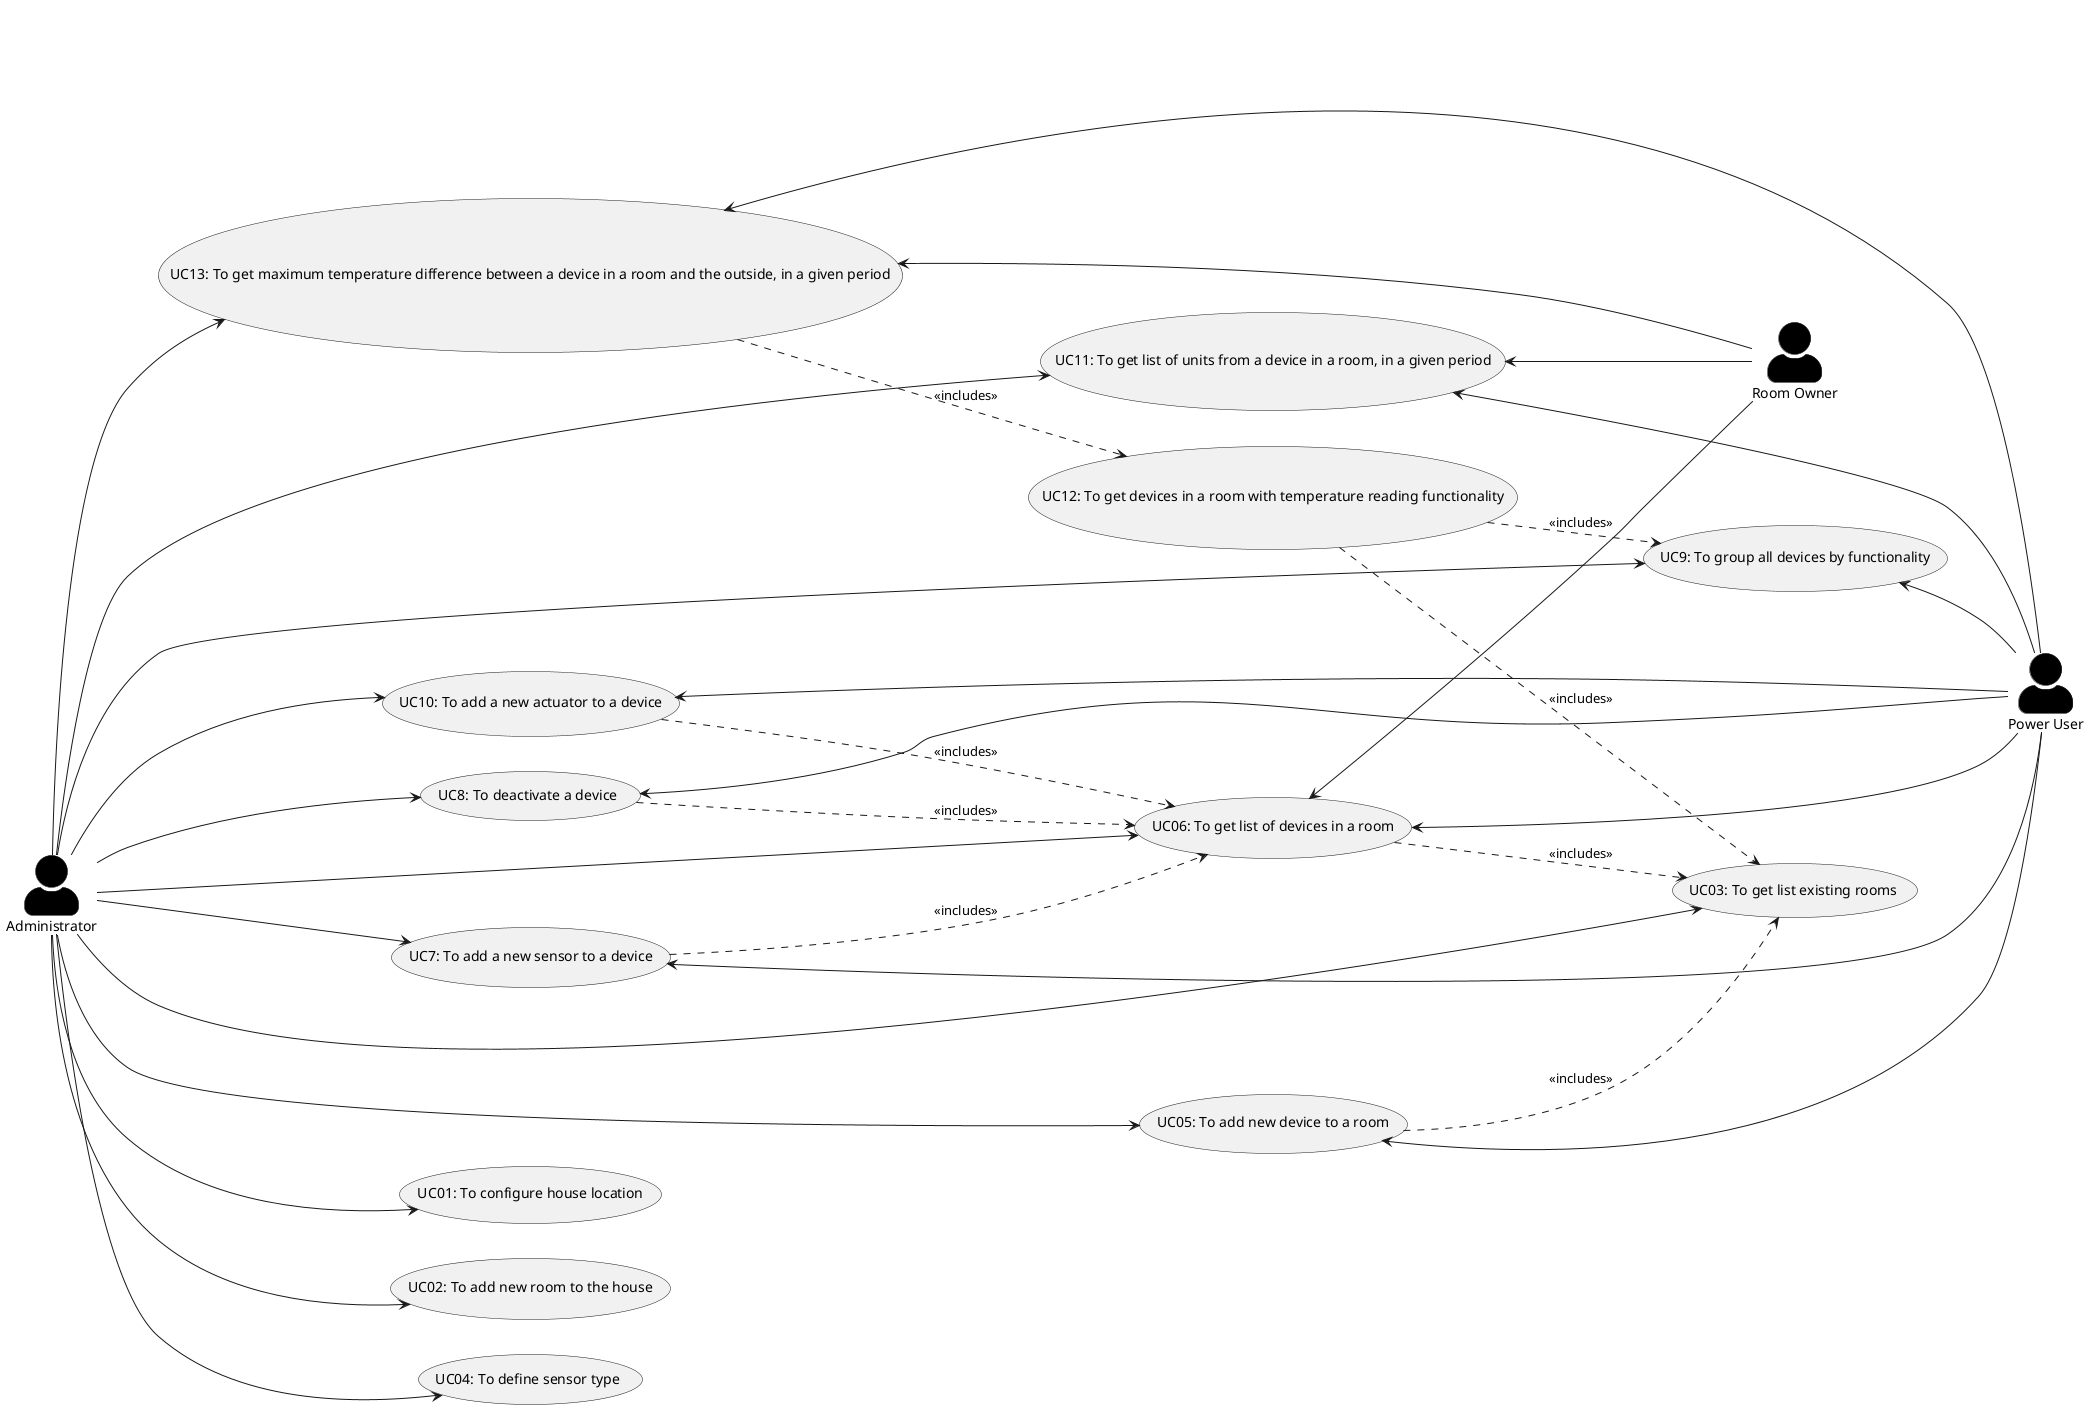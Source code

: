 @startuml
'https://plantuml.com/use-case-diagram
left to right direction
skinparam actorStyle awesome
skinparam ActorBackgroundColor black

:Administrator: as Admin
:Power User: as Power_User
:Room Owner: as Room_Owner

(UC01: To configure house location) as (Use1)
(UC02: To add new room to the house) as (Use2)
(UC03: To get list existing rooms) as (Use3)
(UC04: To define sensor type) as (Use4)
(UC05: To add new device to a room) as (Use5)
(UC06: To get list of devices in a room) as (Use6)
(UC7: To add a new sensor to a device) as (Use7)
(UC8: To deactivate a device) as (Use8)
(UC9: To group all devices by functionality) as (Use9)
(UC10: To add a new actuator to a device) as (Use10)
(UC11: To get list of units from a device in a room, in a given period) as (Use11)
(UC12: To get devices in a room with temperature reading functionality) as (Use12)
(UC13: To get maximum temperature difference between a device in a room and the outside, in a given period) as (Use13)

Admin --> (Use1)
Admin --> (Use2)
Admin --> (Use3)
Admin --> (Use4)
Admin --> (Use5)
Admin --> (Use6)
Admin --> (Use7)
Admin --> (Use8)
Admin --> (Use9)
Admin --> (Use10)
Admin --> (Use11)
Admin --> (Use13)

Power_User -up-> (Use5)
Power_User -up-> (Use6)
Power_User -up-> (Use7)
Power_User -up-> (Use8)
Power_User -up-> (Use9)
Power_User -up-> (Use10)
Power_User -up-> (Use11)
Power_User -up-> (Use13)

Room_Owner -up-> (Use6)
Room_Owner -up-> (Use11)
Room_Owner -up-> (Use13)

(Use6) ..> (Use3): <<includes>>
(Use5) ..> (Use3): <<includes>>
(Use7) ..> (Use6): <<includes>>
(Use8) ..> (Use6): <<includes>>
(Use10) ..> (Use6): <<includes>>
(Use12)..> (Use3): <<includes>>
(Use12)..> (Use9): <<includes>>
(Use13)..> (Use12): <<includes>>



@enduml